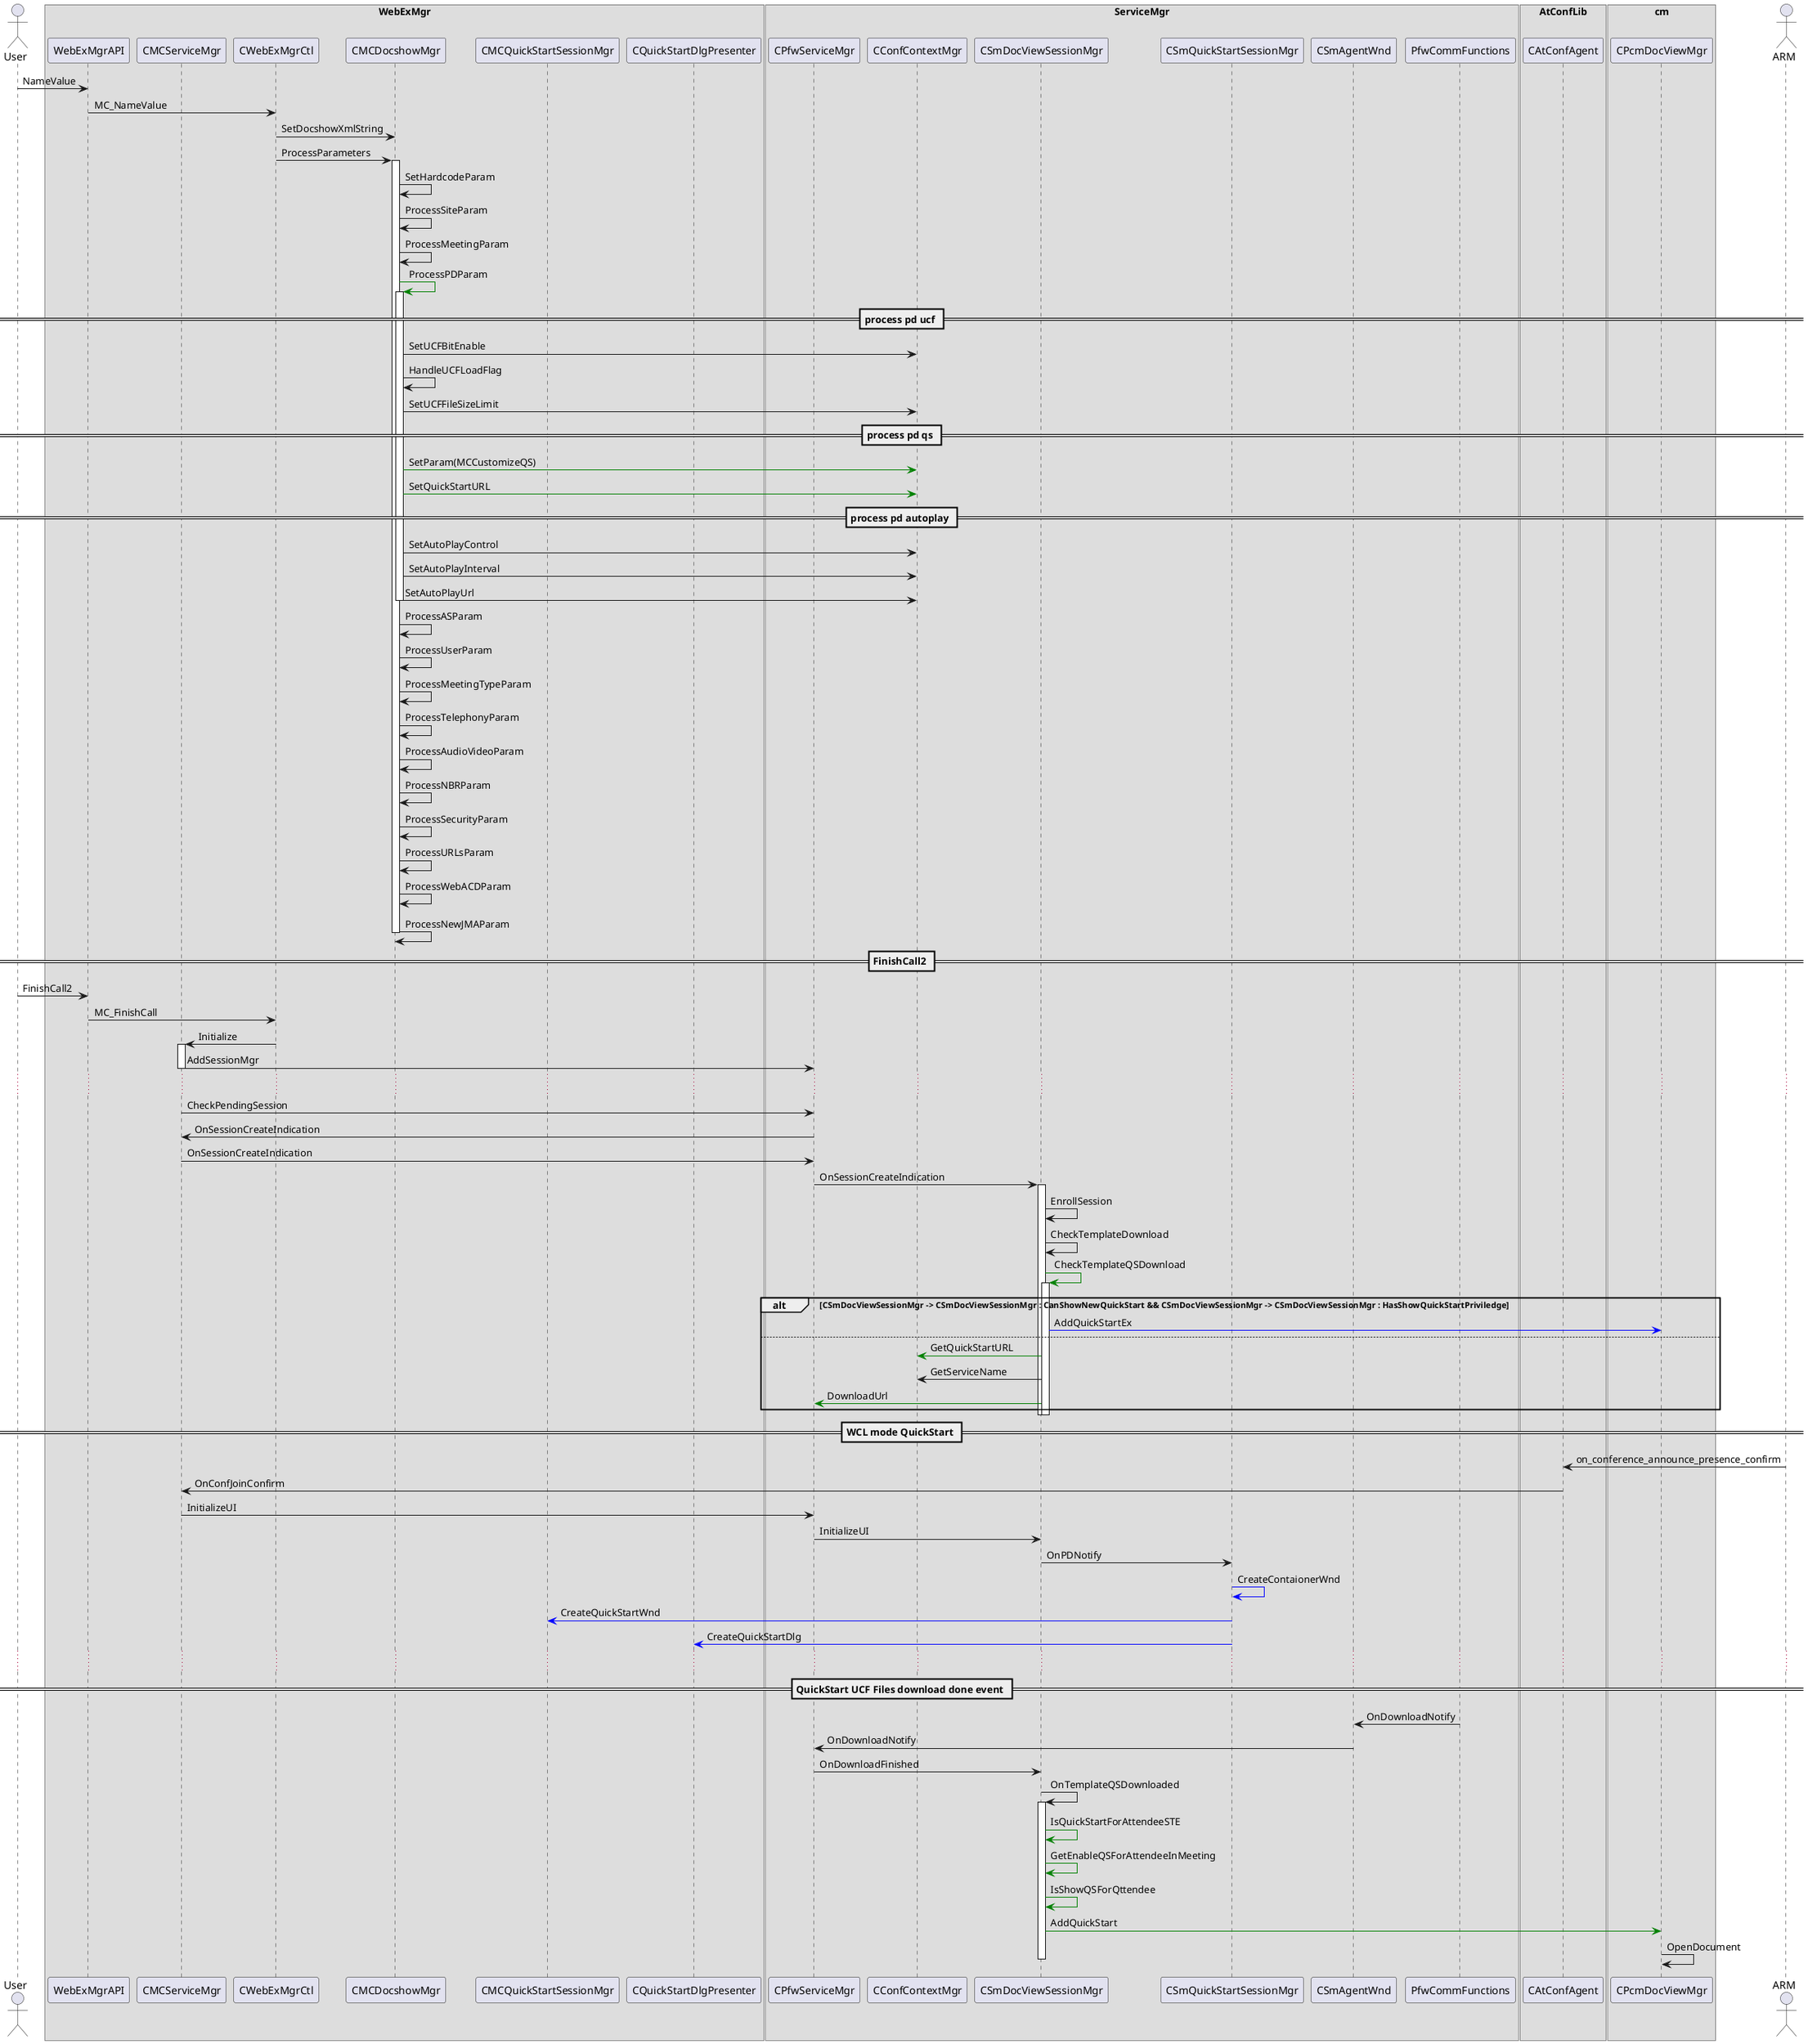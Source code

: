 @startuml

actor User

box "WebExMgr"

participant WebExMgrAPI
participant CMCServiceMgr
participant CWebExMgrCtl
participant CMCDocshowMgr
participant CMCQuickStartSessionMgr
participant CQuickStartDlgPresenter

end box

box "ServiceMgr"

participant CPfwServiceMgr
participant CConfContextMgr
participant CSmDocViewSessionMgr
participant CSmQuickStartSessionMgr
participant CSmAgentWnd
participant PfwCommFunctions

end box

box "AtConfLib"

participant CAtConfAgent

end box

box "cm"

participant CPcmDocViewMgr

end box

actor "ARM"

User -> WebExMgrAPI : NameValue
WebExMgrAPI -> CWebExMgrCtl : MC_NameValue
CWebExMgrCtl -> CMCDocshowMgr : SetDocshowXmlString
CWebExMgrCtl -> CMCDocshowMgr : ProcessParameters

activate CMCDocshowMgr

CMCDocshowMgr -> CMCDocshowMgr : SetHardcodeParam
CMCDocshowMgr -> CMCDocshowMgr : ProcessSiteParam
CMCDocshowMgr -> CMCDocshowMgr : ProcessMeetingParam
CMCDocshowMgr -[#green]> CMCDocshowMgr : ProcessPDParam

activate CMCDocshowMgr

== process pd ucf ==

CMCDocshowMgr -> CConfContextMgr : SetUCFBitEnable
CMCDocshowMgr -> CMCDocshowMgr : HandleUCFLoadFlag
CMCDocshowMgr -> CConfContextMgr : SetUCFFileSizeLimit

== process pd qs ==

CMCDocshowMgr -[#green]> CConfContextMgr : SetParam(MCCustomizeQS)
CMCDocshowMgr -[#green]> CConfContextMgr : SetQuickStartURL

== process pd autoplay ==

CMCDocshowMgr -> CConfContextMgr : SetAutoPlayControl
CMCDocshowMgr -> CConfContextMgr : SetAutoPlayInterval
CMCDocshowMgr -> CConfContextMgr : SetAutoPlayUrl

deactivate CMCDocshowMgr

CMCDocshowMgr -> CMCDocshowMgr : ProcessASParam
CMCDocshowMgr -> CMCDocshowMgr : ProcessUserParam
CMCDocshowMgr -> CMCDocshowMgr : ProcessMeetingTypeParam
CMCDocshowMgr -> CMCDocshowMgr : ProcessTelephonyParam
CMCDocshowMgr -> CMCDocshowMgr : ProcessAudioVideoParam
CMCDocshowMgr -> CMCDocshowMgr : ProcessNBRParam
CMCDocshowMgr -> CMCDocshowMgr : ProcessSecurityParam
CMCDocshowMgr -> CMCDocshowMgr : ProcessURLsParam
CMCDocshowMgr -> CMCDocshowMgr : ProcessWebACDParam
CMCDocshowMgr -> CMCDocshowMgr : ProcessNewJMAParam

deactivate CMCDocshowMgr

== FinishCall2 ==

User -> WebExMgrAPI : FinishCall2
WebExMgrAPI -> CWebExMgrCtl : MC_FinishCall
CWebExMgrCtl -> CMCServiceMgr : Initialize

activate CMCServiceMgr

CMCServiceMgr -> CPfwServiceMgr : AddSessionMgr

deactivate CMCServiceMgr

...

CMCServiceMgr -> CPfwServiceMgr : CheckPendingSession
CPfwServiceMgr -> CMCServiceMgr : OnSessionCreateIndication
CMCServiceMgr -> CPfwServiceMgr : OnSessionCreateIndication
CPfwServiceMgr -> CSmDocViewSessionMgr : OnSessionCreateIndication

activate CSmDocViewSessionMgr

CSmDocViewSessionMgr -> CSmDocViewSessionMgr : EnrollSession
CSmDocViewSessionMgr -> CSmDocViewSessionMgr : CheckTemplateDownload
CSmDocViewSessionMgr -[#green]> CSmDocViewSessionMgr : CheckTemplateQSDownload

activate CSmDocViewSessionMgr

alt CSmDocViewSessionMgr -> CSmDocViewSessionMgr : CanShowNewQuickStart && CSmDocViewSessionMgr -> CSmDocViewSessionMgr : HasShowQuickStartPriviledge
CSmDocViewSessionMgr -[#blue]> CPcmDocViewMgr : AddQuickStartEx

else

CSmDocViewSessionMgr -[#green]> CConfContextMgr : GetQuickStartURL
CSmDocViewSessionMgr -> CConfContextMgr : GetServiceName
CSmDocViewSessionMgr -[#green]> CPfwServiceMgr : DownloadUrl

end

deactivate CSmDocViewSessionMgr

deactivate CSmDocViewSessionMgr

== **WCL** mode **QuickStart** ==

ARM -> CAtConfAgent : on_conference_announce_presence_confirm
CAtConfAgent -> CMCServiceMgr : OnConfJoinConfirm
CMCServiceMgr -> CPfwServiceMgr : InitializeUI
CPfwServiceMgr -> CSmDocViewSessionMgr : InitializeUI
CSmDocViewSessionMgr -> CSmQuickStartSessionMgr : OnPDNotify
CSmQuickStartSessionMgr -[#blue]> CSmQuickStartSessionMgr : CreateContaionerWnd
CSmQuickStartSessionMgr -[#blue]> CMCQuickStartSessionMgr :CreateQuickStartWnd
CSmQuickStartSessionMgr -[#blue]> CQuickStartDlgPresenter : CreateQuickStartDlg
...

== **QuickStart** UCF Files download done event ==

PfwCommFunctions -> CSmAgentWnd : OnDownloadNotify
CSmAgentWnd -> CPfwServiceMgr : OnDownloadNotify
CPfwServiceMgr -> CSmDocViewSessionMgr : OnDownloadFinished
CSmDocViewSessionMgr -> CSmDocViewSessionMgr : OnTemplateQSDownloaded
activate CSmDocViewSessionMgr

CSmDocViewSessionMgr -[#green]> CSmDocViewSessionMgr : IsQuickStartForAttendeeSTE
CSmDocViewSessionMgr -[#green]> CSmDocViewSessionMgr : GetEnableQSForAttendeeInMeeting
CSmDocViewSessionMgr -[#green]> CSmDocViewSessionMgr : IsShowQSForQttendee
CSmDocViewSessionMgr -[#green]> CPcmDocViewMgr : AddQuickStart
CPcmDocViewMgr -> CPcmDocViewMgr : OpenDocument

deactivate CSmDocViewSessionMgr


@enduml
